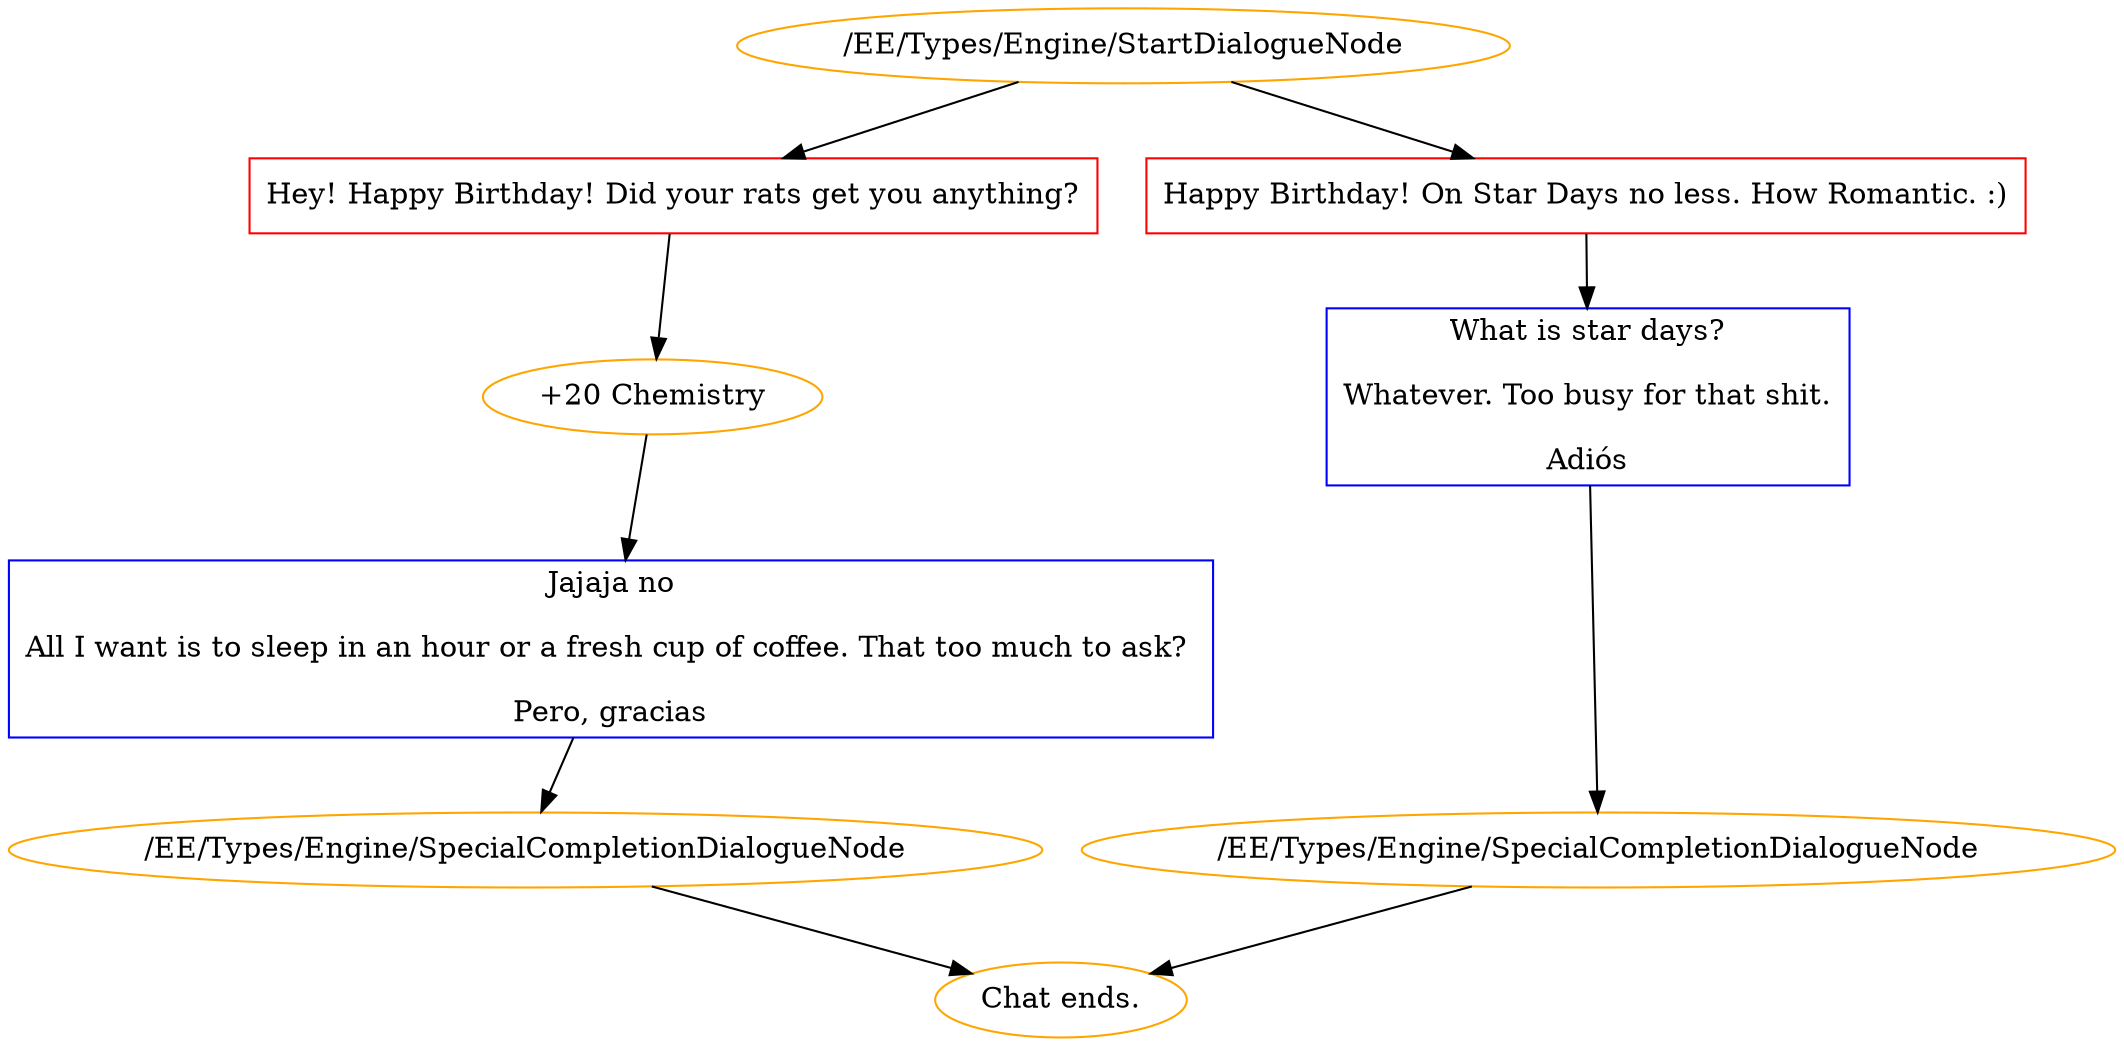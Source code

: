 digraph {
	458 [label="/EE/Types/Engine/StartDialogueNode",color=orange];
		458 -> 457;
		458 -> 456;
	457 [label="Hey! Happy Birthday! Did your rats get you anything?",shape=box,color=red];
		457 -> 460;
	456 [label="Happy Birthday! On Star Days no less. How Romantic. :)",shape=box,color=red];
		456 -> 1298;
	460 [label="+20 Chemistry",color=orange];
		460 -> 1300;
	1298 [label="What is star days?
Whatever. Too busy for that shit.
Adiós",shape=box,color=blue];
		1298 -> 2517;
	1300 [label="Jajaja no
All I want is to sleep in an hour or a fresh cup of coffee. That too much to ask? 
Pero, gracias",shape=box,color=blue];
		1300 -> 2516;
	2517 [label="/EE/Types/Engine/SpecialCompletionDialogueNode",color=orange];
		2517 -> "Chat ends.";
	2516 [label="/EE/Types/Engine/SpecialCompletionDialogueNode",color=orange];
		2516 -> "Chat ends.";
	"Chat ends." [color=orange];
	"Chat ends." [color=orange];
}